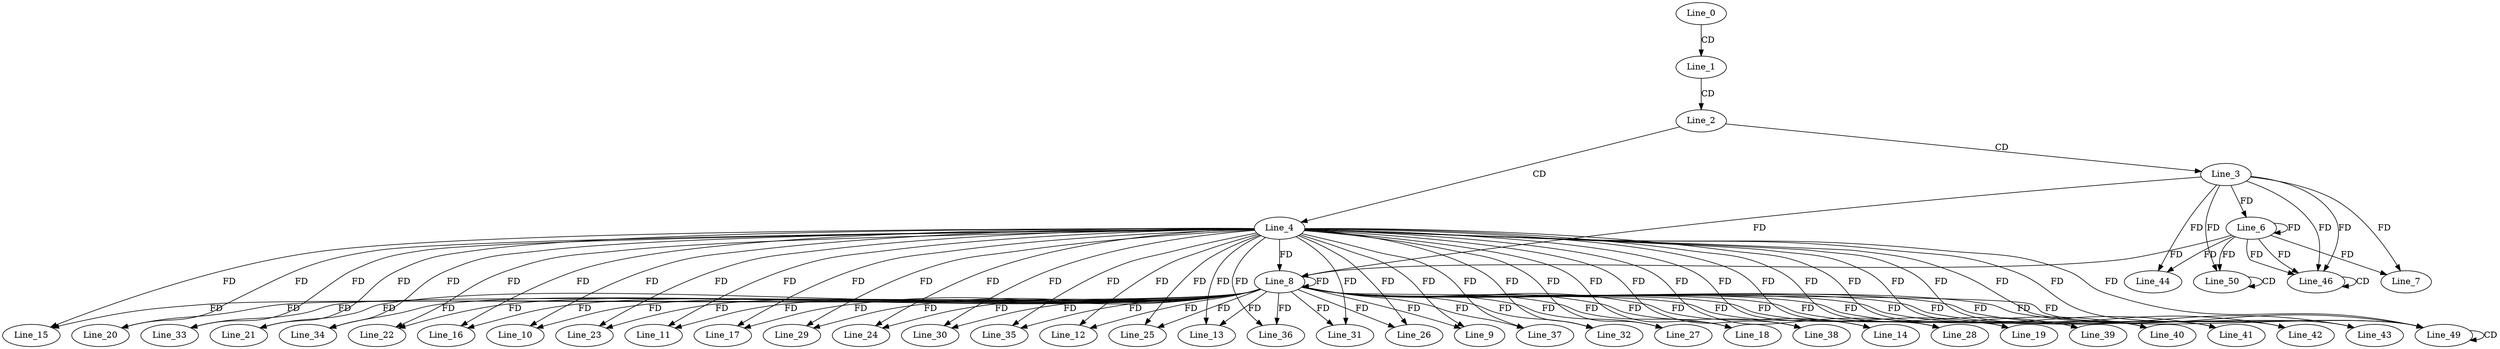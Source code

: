 digraph G {
  Line_0;
  Line_1;
  Line_2;
  Line_3;
  Line_4;
  Line_6;
  Line_6;
  Line_7;
  Line_8;
  Line_8;
  Line_9;
  Line_10;
  Line_11;
  Line_12;
  Line_13;
  Line_14;
  Line_15;
  Line_16;
  Line_17;
  Line_18;
  Line_19;
  Line_20;
  Line_21;
  Line_22;
  Line_23;
  Line_24;
  Line_25;
  Line_26;
  Line_27;
  Line_28;
  Line_29;
  Line_30;
  Line_31;
  Line_32;
  Line_33;
  Line_34;
  Line_35;
  Line_36;
  Line_37;
  Line_38;
  Line_39;
  Line_40;
  Line_41;
  Line_42;
  Line_43;
  Line_44;
  Line_46;
  Line_46;
  Line_49;
  Line_49;
  Line_50;
  Line_50;
  Line_0 -> Line_1 [ label="CD" ];
  Line_1 -> Line_2 [ label="CD" ];
  Line_2 -> Line_3 [ label="CD" ];
  Line_2 -> Line_4 [ label="CD" ];
  Line_3 -> Line_6 [ label="FD" ];
  Line_6 -> Line_6 [ label="FD" ];
  Line_3 -> Line_7 [ label="FD" ];
  Line_6 -> Line_7 [ label="FD" ];
  Line_4 -> Line_8 [ label="FD" ];
  Line_8 -> Line_8 [ label="FD" ];
  Line_3 -> Line_8 [ label="FD" ];
  Line_6 -> Line_8 [ label="FD" ];
  Line_4 -> Line_9 [ label="FD" ];
  Line_8 -> Line_9 [ label="FD" ];
  Line_4 -> Line_10 [ label="FD" ];
  Line_8 -> Line_10 [ label="FD" ];
  Line_4 -> Line_11 [ label="FD" ];
  Line_8 -> Line_11 [ label="FD" ];
  Line_4 -> Line_12 [ label="FD" ];
  Line_8 -> Line_12 [ label="FD" ];
  Line_4 -> Line_13 [ label="FD" ];
  Line_8 -> Line_13 [ label="FD" ];
  Line_4 -> Line_14 [ label="FD" ];
  Line_8 -> Line_14 [ label="FD" ];
  Line_4 -> Line_15 [ label="FD" ];
  Line_8 -> Line_15 [ label="FD" ];
  Line_4 -> Line_16 [ label="FD" ];
  Line_8 -> Line_16 [ label="FD" ];
  Line_4 -> Line_17 [ label="FD" ];
  Line_8 -> Line_17 [ label="FD" ];
  Line_4 -> Line_18 [ label="FD" ];
  Line_8 -> Line_18 [ label="FD" ];
  Line_4 -> Line_19 [ label="FD" ];
  Line_8 -> Line_19 [ label="FD" ];
  Line_4 -> Line_20 [ label="FD" ];
  Line_8 -> Line_20 [ label="FD" ];
  Line_4 -> Line_21 [ label="FD" ];
  Line_8 -> Line_21 [ label="FD" ];
  Line_4 -> Line_22 [ label="FD" ];
  Line_8 -> Line_22 [ label="FD" ];
  Line_4 -> Line_23 [ label="FD" ];
  Line_8 -> Line_23 [ label="FD" ];
  Line_4 -> Line_24 [ label="FD" ];
  Line_8 -> Line_24 [ label="FD" ];
  Line_4 -> Line_25 [ label="FD" ];
  Line_8 -> Line_25 [ label="FD" ];
  Line_4 -> Line_26 [ label="FD" ];
  Line_8 -> Line_26 [ label="FD" ];
  Line_4 -> Line_27 [ label="FD" ];
  Line_8 -> Line_27 [ label="FD" ];
  Line_4 -> Line_28 [ label="FD" ];
  Line_8 -> Line_28 [ label="FD" ];
  Line_4 -> Line_29 [ label="FD" ];
  Line_8 -> Line_29 [ label="FD" ];
  Line_4 -> Line_30 [ label="FD" ];
  Line_8 -> Line_30 [ label="FD" ];
  Line_4 -> Line_31 [ label="FD" ];
  Line_8 -> Line_31 [ label="FD" ];
  Line_4 -> Line_32 [ label="FD" ];
  Line_8 -> Line_32 [ label="FD" ];
  Line_4 -> Line_33 [ label="FD" ];
  Line_8 -> Line_33 [ label="FD" ];
  Line_4 -> Line_34 [ label="FD" ];
  Line_8 -> Line_34 [ label="FD" ];
  Line_4 -> Line_35 [ label="FD" ];
  Line_8 -> Line_35 [ label="FD" ];
  Line_4 -> Line_36 [ label="FD" ];
  Line_8 -> Line_36 [ label="FD" ];
  Line_4 -> Line_37 [ label="FD" ];
  Line_8 -> Line_37 [ label="FD" ];
  Line_4 -> Line_38 [ label="FD" ];
  Line_8 -> Line_38 [ label="FD" ];
  Line_4 -> Line_39 [ label="FD" ];
  Line_8 -> Line_39 [ label="FD" ];
  Line_4 -> Line_40 [ label="FD" ];
  Line_8 -> Line_40 [ label="FD" ];
  Line_4 -> Line_41 [ label="FD" ];
  Line_8 -> Line_41 [ label="FD" ];
  Line_4 -> Line_42 [ label="FD" ];
  Line_8 -> Line_42 [ label="FD" ];
  Line_4 -> Line_43 [ label="FD" ];
  Line_8 -> Line_43 [ label="FD" ];
  Line_3 -> Line_44 [ label="FD" ];
  Line_6 -> Line_44 [ label="FD" ];
  Line_3 -> Line_46 [ label="FD" ];
  Line_6 -> Line_46 [ label="FD" ];
  Line_46 -> Line_46 [ label="CD" ];
  Line_3 -> Line_46 [ label="FD" ];
  Line_6 -> Line_46 [ label="FD" ];
  Line_4 -> Line_49 [ label="FD" ];
  Line_8 -> Line_49 [ label="FD" ];
  Line_49 -> Line_49 [ label="CD" ];
  Line_4 -> Line_49 [ label="FD" ];
  Line_8 -> Line_49 [ label="FD" ];
  Line_50 -> Line_50 [ label="CD" ];
  Line_3 -> Line_50 [ label="FD" ];
  Line_6 -> Line_50 [ label="FD" ];
}

